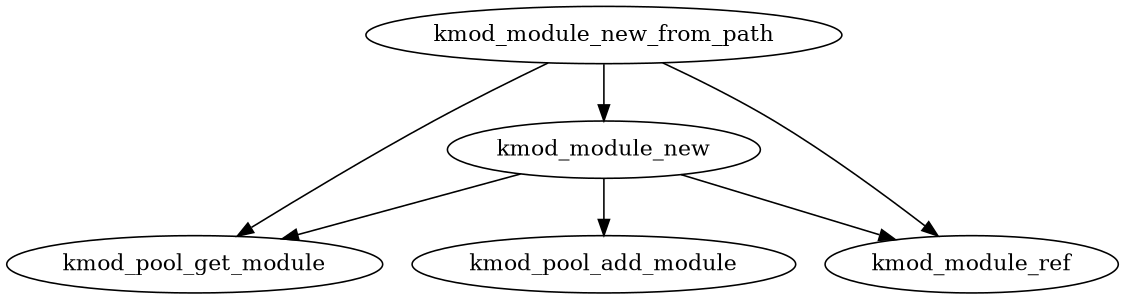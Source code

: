 digraph G {
size = "7.5 7.5"
	kmod_module_new_from_path -> kmod_pool_get_module;
	kmod_module_new_from_path -> kmod_module_ref;
	kmod_module_new_from_path -> kmod_module_new;

	kmod_module_new -> kmod_pool_get_module;
	kmod_module_new -> kmod_pool_add_module;
	kmod_module_new -> kmod_module_ref;
}

